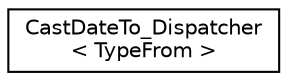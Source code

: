 digraph "Graphical Class Hierarchy"
{
  edge [fontname="Helvetica",fontsize="10",labelfontname="Helvetica",labelfontsize="10"];
  node [fontname="Helvetica",fontsize="10",shape=record];
  rankdir="LR";
  Node0 [label="CastDateTo_Dispatcher\l\< TypeFrom \>",height=0.2,width=0.4,color="black", fillcolor="white", style="filled",URL="$structCastDateTo__Dispatcher.html"];
}
